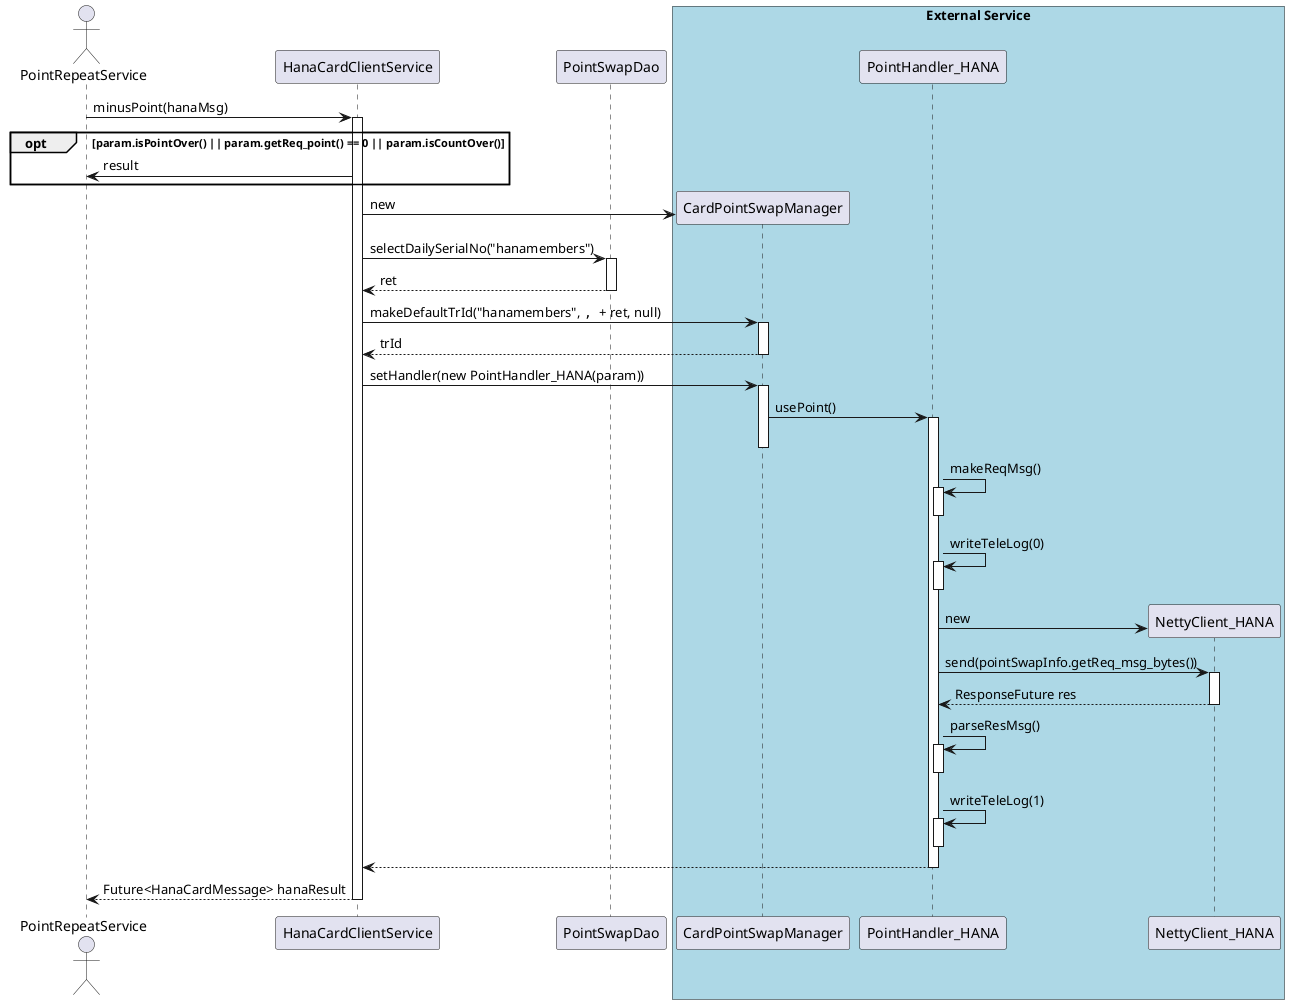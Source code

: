 @startuml

actor PointRepeatService

PointRepeatService -> HanaCardClientService ++: minusPoint(hanaMsg)

opt param.isPointOver() || param.getReq_point() == 0 || param.isCountOver()
  PointRepeatService <- HanaCardClientService: result
end

create CardPointSwapManager
HanaCardClientService -> CardPointSwapManager: new

HanaCardClientService -> PointSwapDao ++: selectDailySerialNo("hanamembers")
return ret

HanaCardClientService -> CardPointSwapManager ++: makeDefaultTrId("hanamembers", "", ""+ ret, null)
return trId

HanaCardClientService -> CardPointSwapManager ++: setHandler(new PointHandler_HANA(param))

CardPointSwapManager -> PointHandler_HANA ++: usePoint()
deactivate CardPointSwapManager

PointHandler_HANA -> PointHandler_HANA ++: makeReqMsg()
deactivate

PointHandler_HANA -> PointHandler_HANA ++: writeTeleLog(0)
deactivate

create NettyClient_HANA
PointHandler_HANA -> NettyClient_HANA: new

PointHandler_HANA -> NettyClient_HANA ++: send(pointSwapInfo.getReq_msg_bytes())
return ResponseFuture res

PointHandler_HANA -> PointHandler_HANA ++: parseResMsg()
deactivate

PointHandler_HANA -> PointHandler_HANA ++: writeTeleLog(1)
deactivate

HanaCardClientService <-- PointHandler_HANA

deactivate PointHandler_HANA




return Future<HanaCardMessage> hanaResult

box "External Service" #LightBlue
	participant CardPointSwapManager
	participant PointHandler_HANA
	participant NettyClient_HANA

end box
@enduml
